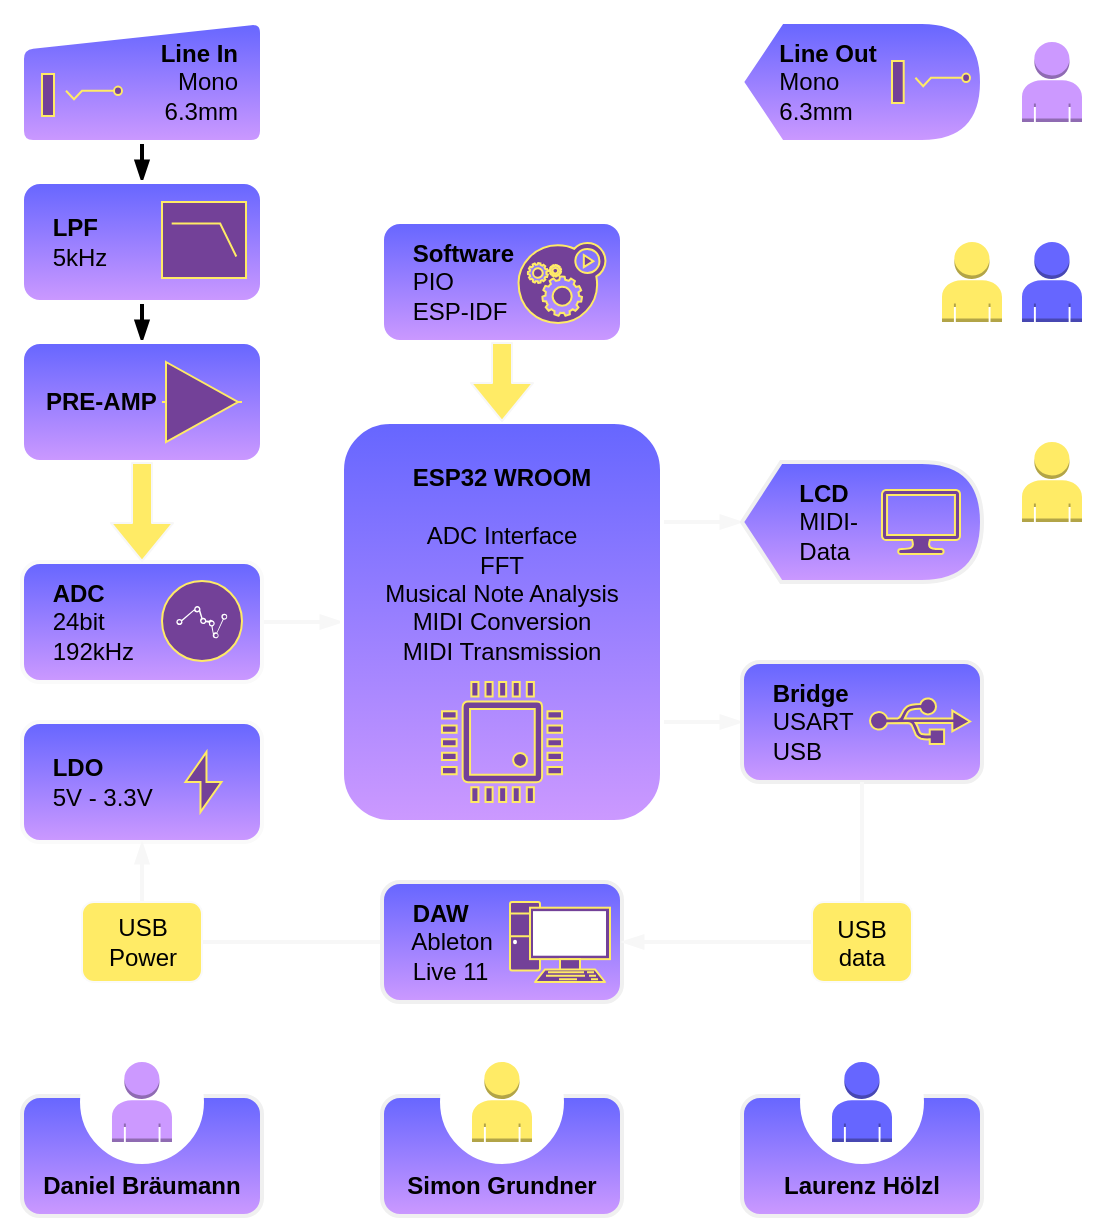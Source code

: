 <mxfile compressed="true" version="16.1.2" type="device"><diagram name="Page-1" id="90a13364-a465-7bf4-72fc-28e22215d7a0"><mxGraphModel dx="907" dy="843" grid="1" gridSize="10" guides="1" tooltips="1" connect="1" arrows="1" fold="1" page="1" pageScale="1.5" pageWidth="827" pageHeight="1169" background="none" math="0" shadow="0"><root><mxCell id="0" style=";html=1;"/><mxCell id="1" style=";html=1;" parent="0"/><mxCell id="XrCChwSz2AS1Mx0FTjyG-165" style="edgeStyle=orthogonalEdgeStyle;rounded=1;orthogonalLoop=1;jettySize=auto;html=1;exitX=1;exitY=0.5;exitDx=0;exitDy=0;entryX=0;entryY=0.5;entryDx=0;entryDy=0;strokeColor=#F7F7F7;strokeWidth=2;fontColor=default;endArrow=blockThin;endFill=1;fillColor=#CC99FF;" parent="1" source="XrCChwSz2AS1Mx0FTjyG-34" target="XrCChwSz2AS1Mx0FTjyG-2" edge="1"><mxGeometry relative="1" as="geometry"/></mxCell><mxCell id="XrCChwSz2AS1Mx0FTjyG-34" value="&amp;nbsp; &amp;nbsp; &lt;b&gt;ADC&lt;br&gt;&lt;/b&gt;&lt;span style=&quot;background-color: initial;&quot;&gt;&amp;nbsp; &amp;nbsp; 24bit&lt;br&gt;&lt;/span&gt;&lt;b&gt;&amp;nbsp; &amp;nbsp; &lt;/b&gt;192kHz" style="rounded=1;whiteSpace=wrap;html=1;shadow=0;glass=0;sketch=0;strokeWidth=2;align=left;fillColor=#6666FF;gradientColor=#CC99FF;strokeColor=#FAFAFA;" parent="1" vertex="1"><mxGeometry x="430" y="550" width="120" height="60" as="geometry"/></mxCell><mxCell id="XrCChwSz2AS1Mx0FTjyG-75" style="edgeStyle=orthogonalEdgeStyle;rounded=1;orthogonalLoop=1;jettySize=auto;html=1;exitX=1;exitY=0.5;exitDx=0;exitDy=0;entryX=0;entryY=0.5;entryDx=0;entryDy=0;entryPerimeter=0;strokeWidth=2;endArrow=blockThin;endFill=1;strokeColor=#FFFFFF;" parent="1" source="XrCChwSz2AS1Mx0FTjyG-1" target="XrCChwSz2AS1Mx0FTjyG-60" edge="1"><mxGeometry relative="1" as="geometry"/></mxCell><mxCell id="XrCChwSz2AS1Mx0FTjyG-76" style="edgeStyle=orthogonalEdgeStyle;rounded=1;orthogonalLoop=1;jettySize=auto;html=1;strokeWidth=2;endArrow=blockThin;endFill=1;" parent="1" source="XrCChwSz2AS1Mx0FTjyG-1" target="XrCChwSz2AS1Mx0FTjyG-39" edge="1"><mxGeometry relative="1" as="geometry"/></mxCell><mxCell id="XrCChwSz2AS1Mx0FTjyG-1" value="&lt;b&gt;Line In&amp;nbsp; &amp;nbsp;&lt;br&gt;&lt;/b&gt;Mono&amp;nbsp; &amp;nbsp;&lt;br&gt;6.3mm&lt;b&gt;&amp;nbsp; &amp;nbsp;&lt;/b&gt;" style="html=1;strokeWidth=2;shape=manualInput;whiteSpace=wrap;rounded=1;size=13;arcSize=11;glass=0;sketch=0;align=right;gradientColor=#CC99FF;fillColor=#6666FF;strokeColor=#FFFFFF;" parent="1" vertex="1"><mxGeometry x="430" y="280" width="120" height="60" as="geometry"/></mxCell><mxCell id="XrCChwSz2AS1Mx0FTjyG-68" style="edgeStyle=orthogonalEdgeStyle;rounded=1;orthogonalLoop=1;jettySize=auto;html=1;exitX=1;exitY=0.25;exitDx=0;exitDy=0;entryX=0;entryY=0.5;entryDx=0;entryDy=0;entryPerimeter=0;strokeWidth=2;endArrow=blockThin;endFill=1;strokeColor=#F7F7F7;" parent="1" source="XrCChwSz2AS1Mx0FTjyG-2" target="XrCChwSz2AS1Mx0FTjyG-5" edge="1"><mxGeometry relative="1" as="geometry"/></mxCell><mxCell id="XrCChwSz2AS1Mx0FTjyG-79" style="edgeStyle=orthogonalEdgeStyle;rounded=1;orthogonalLoop=1;jettySize=auto;html=1;exitX=1;exitY=0.75;exitDx=0;exitDy=0;entryX=0;entryY=0.5;entryDx=0;entryDy=0;strokeWidth=2;endArrow=blockThin;endFill=1;strokeColor=#F7F7F7;" parent="1" source="XrCChwSz2AS1Mx0FTjyG-2" target="XrCChwSz2AS1Mx0FTjyG-55" edge="1"><mxGeometry relative="1" as="geometry"/></mxCell><mxCell id="XrCChwSz2AS1Mx0FTjyG-2" value="&lt;b&gt;&lt;br&gt;ESP32 WROOM&lt;/b&gt;&lt;br&gt;&lt;br&gt;ADC Interface&lt;br&gt;FFT&lt;br&gt;Musical Note Analysis&lt;br&gt;MIDI Conversion&lt;br&gt;MIDI Transmission" style="rounded=1;whiteSpace=wrap;html=1;glass=0;sketch=0;strokeWidth=2;verticalAlign=top;gradientColor=#CC99FF;fillColor=#6666FF;strokeColor=#FFFFFF;" parent="1" vertex="1"><mxGeometry x="590" y="480" width="160" height="200" as="geometry"/></mxCell><mxCell id="XrCChwSz2AS1Mx0FTjyG-5" value="&lt;span style=&quot;font-weight: bold; white-space: pre;&quot;&gt;&#9;&lt;/span&gt;&lt;b&gt;LCD&lt;/b&gt;&lt;br&gt;&lt;span style=&quot;font-weight: bold; white-space: pre;&quot;&gt;&#9;&lt;/span&gt;MIDI-&lt;br&gt;&lt;span style=&quot;white-space: pre;&quot;&gt;&#9;&lt;/span&gt;Data" style="shape=display;whiteSpace=wrap;html=1;rounded=0;glass=0;sketch=0;strokeWidth=2;align=left;size=0.163;gradientColor=#CC99FF;fillColor=#6666FF;strokeColor=#F0F0F0;" parent="1" vertex="1"><mxGeometry x="790" y="500" width="120" height="60" as="geometry"/></mxCell><mxCell id="XrCChwSz2AS1Mx0FTjyG-30" value="" style="aspect=fixed;perimeter=ellipsePerimeter;html=1;align=center;shadow=0;dashed=0;fontColor=#4277BB;labelBackgroundColor=#ffffff;fontSize=12;spacingTop=3;image;image=img/lib/ibm/analytics/data_repositories.svg;rounded=0;glass=0;sketch=0;strokeWidth=2;imageBackground=none;imageBorder=none;" parent="1" vertex="1"><mxGeometry x="500" y="559.5" width="40" height="40" as="geometry"/></mxCell><mxCell id="XrCChwSz2AS1Mx0FTjyG-36" value="" style="sketch=0;pointerEvents=1;shadow=0;dashed=0;html=1;labelPosition=center;verticalLabelPosition=bottom;verticalAlign=top;outlineConnect=0;align=center;shape=mxgraph.office.devices.lcd_monitor;rounded=0;glass=0;strokeWidth=1;fillColor=#734198;strokeColor=#FFEB66;" parent="1" vertex="1"><mxGeometry x="860" y="514" width="39" height="32" as="geometry"/></mxCell><mxCell id="XrCChwSz2AS1Mx0FTjyG-77" style="edgeStyle=orthogonalEdgeStyle;rounded=1;orthogonalLoop=1;jettySize=auto;html=1;strokeWidth=2;endArrow=blockThin;endFill=1;" parent="1" source="XrCChwSz2AS1Mx0FTjyG-39" target="XrCChwSz2AS1Mx0FTjyG-73" edge="1"><mxGeometry relative="1" as="geometry"/></mxCell><mxCell id="XrCChwSz2AS1Mx0FTjyG-39" value="&amp;nbsp; &amp;nbsp; &lt;b&gt;LPF&lt;br&gt;&amp;nbsp; &amp;nbsp; &lt;/b&gt;5kHz" style="rounded=1;whiteSpace=wrap;html=1;shadow=0;glass=0;sketch=0;strokeWidth=2;align=left;fillColor=#6666FF;gradientColor=#CC99FF;strokeColor=#FFFFFF;" parent="1" vertex="1"><mxGeometry x="430" y="360" width="120" height="60" as="geometry"/></mxCell><mxCell id="XrCChwSz2AS1Mx0FTjyG-15" value="" style="verticalLabelPosition=bottom;shadow=0;dashed=0;align=center;html=1;verticalAlign=top;shape=mxgraph.electrical.logic_gates.lowpass_filter;rounded=0;glass=0;sketch=0;strokeWidth=1;fillColor=#734198;strokeColor=#FFEB66;" parent="1" vertex="1"><mxGeometry x="500" y="370" width="42" height="38" as="geometry"/></mxCell><mxCell id="XrCChwSz2AS1Mx0FTjyG-46" value="" style="ellipse;whiteSpace=wrap;html=1;aspect=fixed;rounded=0;shadow=0;glass=0;sketch=0;strokeColor=#FFEB66;strokeWidth=1;fillColor=none;gradientColor=#CC99FF;" parent="1" vertex="1"><mxGeometry x="500" y="559.5" width="40" height="40" as="geometry"/></mxCell><mxCell id="XrCChwSz2AS1Mx0FTjyG-51" value="" style="pointerEvents=1;verticalLabelPosition=bottom;shadow=0;dashed=0;align=center;html=1;verticalAlign=top;shape=mxgraph.electrical.miscellaneous.2_conductor_jack;rounded=0;glass=0;sketch=0;strokeColor=#FFEB66;strokeWidth=1;fillColor=#734198;gradientColor=none;direction=east;" parent="1" vertex="1"><mxGeometry x="440" y="306" width="40" height="21" as="geometry"/></mxCell><mxCell id="XrCChwSz2AS1Mx0FTjyG-182" style="edgeStyle=orthogonalEdgeStyle;rounded=1;orthogonalLoop=1;jettySize=auto;html=1;exitX=0;exitY=0.5;exitDx=0;exitDy=0;strokeColor=#F7F7F7;strokeWidth=2;fontColor=default;endArrow=none;endFill=0;fillColor=#CC99FF;" parent="1" source="XrCChwSz2AS1Mx0FTjyG-53" target="XrCChwSz2AS1Mx0FTjyG-181" edge="1"><mxGeometry relative="1" as="geometry"><mxPoint x="540" y="760" as="targetPoint"/></mxGeometry></mxCell><mxCell id="XrCChwSz2AS1Mx0FTjyG-53" value="&amp;nbsp; &amp;nbsp; &lt;b&gt;DAW&lt;/b&gt;&lt;br&gt;&amp;nbsp; &amp;nbsp; Ableton&lt;br&gt;&amp;nbsp; &amp;nbsp; Live 11" style="rounded=1;whiteSpace=wrap;html=1;shadow=0;glass=0;sketch=0;strokeColor=#F0F0F0;strokeWidth=2;fillColor=#6666FF;gradientColor=#CC99FF;align=left;" parent="1" vertex="1"><mxGeometry x="610" y="710" width="120" height="60" as="geometry"/></mxCell><mxCell id="XrCChwSz2AS1Mx0FTjyG-52" value="" style="fontColor=#0066CC;verticalAlign=top;verticalLabelPosition=bottom;labelPosition=center;align=center;html=1;outlineConnect=0;fillColor=#734198;strokeColor=#FFEB66;gradientColor=none;gradientDirection=north;strokeWidth=2;shape=mxgraph.networks.pc;rounded=1;shadow=0;glass=0;sketch=0;" parent="1" vertex="1"><mxGeometry x="674" y="720" width="50" height="40" as="geometry"/></mxCell><mxCell id="XrCChwSz2AS1Mx0FTjyG-54" value="" style="pointerEvents=1;shadow=0;dashed=0;html=1;strokeColor=#FFEB66;fillColor=#734198;labelPosition=center;verticalLabelPosition=bottom;verticalAlign=top;align=center;outlineConnect=0;shape=mxgraph.veeam.cpu;rounded=1;glass=0;sketch=0;strokeWidth=1;gradientColor=none;" parent="1" vertex="1"><mxGeometry x="640" y="610" width="60" height="60" as="geometry"/></mxCell><mxCell id="XrCChwSz2AS1Mx0FTjyG-55" value="&lt;b&gt;&amp;nbsp; &amp;nbsp; Bridge&lt;/b&gt;&lt;br&gt;&amp;nbsp; &amp;nbsp; USART&lt;br&gt;&amp;nbsp; &amp;nbsp; USB" style="rounded=1;whiteSpace=wrap;html=1;shadow=0;glass=0;sketch=0;strokeColor=#F0F0F0;strokeWidth=2;fillColor=#6666FF;gradientColor=#CC99FF;align=left;" parent="1" vertex="1"><mxGeometry x="790" y="600" width="120" height="60" as="geometry"/></mxCell><mxCell id="XrCChwSz2AS1Mx0FTjyG-60" value="&lt;div style=&quot;&quot;&gt;&lt;b style=&quot;background-color: initial;&quot;&gt;&amp;nbsp; &amp;nbsp; &amp;nbsp;Line Out&lt;/b&gt;&lt;/div&gt;&lt;div style=&quot;&quot;&gt;&lt;b style=&quot;font-weight: bold; background-color: initial;&quot;&gt;&amp;nbsp; &amp;nbsp; &amp;nbsp;&lt;/b&gt;&lt;span style=&quot;background-color: initial;&quot;&gt;Mono&lt;/span&gt;&lt;/div&gt;&lt;span style=&quot;background-color: initial;&quot;&gt;&lt;div style=&quot;&quot;&gt;&lt;span style=&quot;background-color: initial;&quot;&gt;&amp;nbsp; &amp;nbsp; &amp;nbsp;6.3mm&lt;/span&gt;&lt;/div&gt;&lt;/span&gt;" style="shape=display;whiteSpace=wrap;html=1;rounded=0;glass=0;sketch=0;strokeWidth=2;align=left;size=0.167;gradientColor=#CC99FF;fillColor=#6666FF;strokeColor=#FFFFFF;" parent="1" vertex="1"><mxGeometry x="790" y="280" width="120" height="60" as="geometry"/></mxCell><mxCell id="XrCChwSz2AS1Mx0FTjyG-61" value="" style="pointerEvents=1;verticalLabelPosition=bottom;shadow=0;dashed=0;align=center;html=1;verticalAlign=top;shape=mxgraph.electrical.miscellaneous.2_conductor_jack;rounded=0;glass=0;sketch=0;strokeColor=#FFEB66;strokeWidth=1;fillColor=#734198;gradientColor=none;" parent="1" vertex="1"><mxGeometry x="865" y="299.5" width="39" height="21" as="geometry"/></mxCell><mxCell id="XrCChwSz2AS1Mx0FTjyG-73" value="&lt;b&gt;&amp;nbsp; &amp;nbsp;PRE-AMP&lt;/b&gt;" style="rounded=1;whiteSpace=wrap;html=1;shadow=0;glass=0;sketch=0;strokeColor=#FFFFFF;strokeWidth=2;fillColor=#6666FF;gradientColor=#CC99FF;align=left;" parent="1" vertex="1"><mxGeometry x="430" y="440" width="120" height="60" as="geometry"/></mxCell><mxCell id="XrCChwSz2AS1Mx0FTjyG-19" value="" style="verticalLabelPosition=bottom;shadow=0;dashed=0;align=center;html=1;verticalAlign=top;shape=mxgraph.electrical.abstract.amplifier;rounded=0;glass=0;sketch=0;strokeWidth=1;fillColor=#734198;strokeColor=#FFEB66;" parent="1" vertex="1"><mxGeometry x="500" y="450" width="40" height="40" as="geometry"/></mxCell><mxCell id="XrCChwSz2AS1Mx0FTjyG-81" value="" style="endArrow=none;dashed=1;html=1;strokeWidth=2;rounded=1;strokeColor=#FFFFFF;" parent="1" edge="1"><mxGeometry width="50" height="50" relative="1" as="geometry"><mxPoint x="710" y="270" as="sourcePoint"/><mxPoint x="710" y="270" as="targetPoint"/><Array as="points"><mxPoint x="420" y="270"/><mxPoint x="420" y="429"/><mxPoint x="420" y="510"/><mxPoint x="560" y="510"/><mxPoint x="560" y="350"/><mxPoint x="920" y="350"/><mxPoint x="920" y="340"/><mxPoint x="970" y="340"/><mxPoint x="970" y="280"/><mxPoint x="920" y="280"/><mxPoint x="920" y="270"/></Array></mxGeometry></mxCell><mxCell id="XrCChwSz2AS1Mx0FTjyG-85" value="" style="endArrow=none;dashed=1;html=1;rounded=1;strokeWidth=2;strokeColor=#FFFFFF;" parent="1" edge="1"><mxGeometry y="-20" width="50" height="50" relative="1" as="geometry"><mxPoint x="420" y="570" as="sourcePoint"/><mxPoint x="420" y="570" as="targetPoint"/><Array as="points"><mxPoint x="420" y="620"/><mxPoint x="420" y="700"/><mxPoint x="420" y="780"/><mxPoint x="590" y="780"/><mxPoint x="920" y="780"/><mxPoint x="920" y="540"/><mxPoint x="970" y="540"/><mxPoint x="970" y="480"/><mxPoint x="920" y="480"/><mxPoint x="920" y="470"/><mxPoint x="580" y="470"/><mxPoint x="580" y="540"/><mxPoint x="420" y="540"/></Array><mxPoint as="offset"/></mxGeometry></mxCell><mxCell id="XrCChwSz2AS1Mx0FTjyG-90" value="&lt;b&gt;&amp;nbsp; &amp;nbsp; Software&lt;br&gt;&amp;nbsp; &amp;nbsp; &lt;/b&gt;PIO&lt;br&gt;&amp;nbsp; &amp;nbsp; ESP-IDF" style="rounded=1;whiteSpace=wrap;html=1;shadow=0;glass=0;sketch=0;strokeColor=#FFFFFF;strokeWidth=2;fillColor=#6666FF;gradientColor=#CC99FF;align=left;" parent="1" vertex="1"><mxGeometry x="610" y="380" width="120" height="60" as="geometry"/></mxCell><mxCell id="XrCChwSz2AS1Mx0FTjyG-89" value="" style="sketch=0;html=1;aspect=fixed;strokeColor=#FFEB66;shadow=0;align=center;verticalAlign=top;fillColor=#734198;shape=mxgraph.gcp2.gear_load;rounded=1;glass=0;strokeWidth=1;" parent="1" vertex="1"><mxGeometry x="678.26" y="390.5" width="43.48" height="40" as="geometry"/></mxCell><mxCell id="XrCChwSz2AS1Mx0FTjyG-101" value="" style="outlineConnect=0;dashed=0;verticalLabelPosition=bottom;verticalAlign=top;align=center;html=1;shape=mxgraph.aws3.user;fillColor=#6666FF;rounded=1;shadow=0;glass=0;sketch=0;strokeColor=none;strokeWidth=2;" parent="1" vertex="1"><mxGeometry x="930" y="390" width="30" height="40" as="geometry"/></mxCell><mxCell id="XrCChwSz2AS1Mx0FTjyG-102" value="" style="outlineConnect=0;dashed=0;verticalLabelPosition=bottom;verticalAlign=top;align=center;html=1;shape=mxgraph.aws3.user;fillColor=#CC99FF;rounded=1;shadow=0;glass=0;sketch=0;strokeColor=none;strokeWidth=2;" parent="1" vertex="1"><mxGeometry x="930" y="290" width="30" height="40" as="geometry"/></mxCell><mxCell id="XrCChwSz2AS1Mx0FTjyG-103" value="" style="outlineConnect=0;dashed=0;verticalLabelPosition=bottom;verticalAlign=top;align=center;html=1;shape=mxgraph.aws3.user;fillColor=#FFEB66;rounded=1;shadow=0;glass=0;sketch=0;strokeColor=none;strokeWidth=2;" parent="1" vertex="1"><mxGeometry x="930" y="490" width="30" height="40" as="geometry"/></mxCell><mxCell id="XrCChwSz2AS1Mx0FTjyG-107" value="" style="outlineConnect=0;dashed=0;verticalLabelPosition=bottom;verticalAlign=top;align=center;html=1;shape=mxgraph.aws3.user;fillColor=#FFEB66;rounded=1;shadow=0;glass=0;sketch=0;strokeColor=none;strokeWidth=2;" parent="1" vertex="1"><mxGeometry x="890" y="390" width="30" height="40" as="geometry"/></mxCell><mxCell id="XrCChwSz2AS1Mx0FTjyG-115" value="&lt;b&gt;&amp;nbsp; &amp;nbsp; LDO&lt;br&gt;&lt;/b&gt;&amp;nbsp; &amp;nbsp; 5V - 3.3V" style="rounded=1;whiteSpace=wrap;html=1;shadow=0;glass=0;sketch=0;strokeColor=#FAFAFA;strokeWidth=2;fillColor=#6666FF;gradientColor=#CC99FF;align=left;" parent="1" vertex="1"><mxGeometry x="430" y="630" width="120" height="60" as="geometry"/></mxCell><mxCell id="XrCChwSz2AS1Mx0FTjyG-139" value="" style="html=1;verticalLabelPosition=bottom;align=center;labelBackgroundColor=#ffffff;verticalAlign=top;strokeWidth=1;strokeColor=#FFEB66;shadow=0;dashed=0;shape=mxgraph.ios7.icons.flash;rounded=1;glass=0;sketch=0;fontColor=#FFEB66;fillColor=#734198;gradientColor=none;" parent="1" vertex="1"><mxGeometry x="511.74" y="645" width="18" height="30" as="geometry"/></mxCell><mxCell id="XrCChwSz2AS1Mx0FTjyG-141" value="" style="sketch=0;aspect=fixed;pointerEvents=1;shadow=0;dashed=0;html=1;strokeColor=#FFEB66;labelPosition=center;verticalLabelPosition=bottom;verticalAlign=top;align=center;fillColor=#734198;shape=mxgraph.mscae.enterprise.usb;rounded=1;glass=0;labelBorderColor=default;strokeWidth=1;fontColor=#FFEB66;" parent="1" vertex="1"><mxGeometry x="854" y="618" width="50" height="23" as="geometry"/></mxCell><mxCell id="XrCChwSz2AS1Mx0FTjyG-161" value="" style="endArrow=none;dashed=1;html=1;rounded=1;strokeColor=#FFFFFF;strokeWidth=2;fontColor=default;fillColor=#CC99FF;" parent="1" edge="1"><mxGeometry width="50" height="50" relative="1" as="geometry"><mxPoint x="970" y="410" as="sourcePoint"/><mxPoint x="970" y="410" as="targetPoint"/><Array as="points"><mxPoint x="970" y="440"/><mxPoint x="740" y="440"/><mxPoint x="740" y="450"/><mxPoint x="600" y="450"/><mxPoint x="600" y="370"/><mxPoint x="740" y="370"/><mxPoint x="740" y="380"/><mxPoint x="970" y="380"/></Array></mxGeometry></mxCell><mxCell id="XrCChwSz2AS1Mx0FTjyG-159" style="edgeStyle=orthogonalEdgeStyle;rounded=1;orthogonalLoop=1;jettySize=auto;html=1;exitX=0.5;exitY=1;exitDx=0;exitDy=0;entryX=0.5;entryY=0;entryDx=0;entryDy=0;strokeColor=#F7F7F7;strokeWidth=1;fontColor=default;endArrow=blockThin;endFill=1;fillColor=#FFEB66;shape=flexArrow;" parent="1" source="XrCChwSz2AS1Mx0FTjyG-90" target="XrCChwSz2AS1Mx0FTjyG-2" edge="1"><mxGeometry relative="1" as="geometry"/></mxCell><mxCell id="XrCChwSz2AS1Mx0FTjyG-167" style="edgeStyle=orthogonalEdgeStyle;rounded=1;orthogonalLoop=1;jettySize=auto;html=1;entryX=0.5;entryY=0;entryDx=0;entryDy=0;strokeColor=#F7F7F7;strokeWidth=1;fontColor=default;endArrow=blockThin;endFill=1;fillColor=#FFEB66;shape=flexArrow;" parent="1" source="XrCChwSz2AS1Mx0FTjyG-73" target="XrCChwSz2AS1Mx0FTjyG-34" edge="1"><mxGeometry relative="1" as="geometry"/></mxCell><mxCell id="XrCChwSz2AS1Mx0FTjyG-185" style="edgeStyle=orthogonalEdgeStyle;rounded=1;orthogonalLoop=1;jettySize=auto;html=1;entryX=1;entryY=0.5;entryDx=0;entryDy=0;strokeColor=#F7F7F7;strokeWidth=2;fontColor=default;endArrow=blockThin;endFill=1;fillColor=#CC99FF;" parent="1" source="XrCChwSz2AS1Mx0FTjyG-173" target="XrCChwSz2AS1Mx0FTjyG-53" edge="1"><mxGeometry relative="1" as="geometry"/></mxCell><mxCell id="XrCChwSz2AS1Mx0FTjyG-173" value="USB&#10;data" style="text;align=center;verticalAlign=middle;resizable=0;points=[];autosize=1;strokeColor=#FAFAFA;fillColor=#FFEB66;fontColor=default;rounded=1;" parent="1" vertex="1"><mxGeometry x="825" y="720" width="50" height="40" as="geometry"/></mxCell><mxCell id="XrCChwSz2AS1Mx0FTjyG-174" value="" style="edgeStyle=orthogonalEdgeStyle;rounded=1;orthogonalLoop=1;jettySize=auto;html=1;exitX=0.5;exitY=1;exitDx=0;exitDy=0;entryX=0.5;entryY=0;entryDx=0;entryDy=0;strokeColor=#F7F7F7;strokeWidth=2;fontColor=default;endArrow=none;endFill=1;fillColor=#CC99FF;" parent="1" source="XrCChwSz2AS1Mx0FTjyG-55" target="XrCChwSz2AS1Mx0FTjyG-173" edge="1"><mxGeometry relative="1" as="geometry"><mxPoint x="850" y="660" as="sourcePoint"/><mxPoint x="850" y="740" as="targetPoint"/></mxGeometry></mxCell><mxCell id="XrCChwSz2AS1Mx0FTjyG-183" style="edgeStyle=orthogonalEdgeStyle;rounded=1;orthogonalLoop=1;jettySize=auto;html=1;strokeColor=#F7F7F7;strokeWidth=2;fontColor=default;endArrow=blockThin;endFill=1;fillColor=#CC99FF;" parent="1" source="XrCChwSz2AS1Mx0FTjyG-181" target="XrCChwSz2AS1Mx0FTjyG-115" edge="1"><mxGeometry relative="1" as="geometry"/></mxCell><mxCell id="XrCChwSz2AS1Mx0FTjyG-181" value="USB&lt;br&gt;Power&lt;br&gt;" style="text;html=1;align=center;verticalAlign=middle;resizable=0;points=[];autosize=1;strokeColor=#FAFAFA;fillColor=#FFEB66;fontColor=default;rounded=1;" parent="1" vertex="1"><mxGeometry x="459.995" y="720" width="60" height="40" as="geometry"/></mxCell><mxCell id="MDvXdJBfjP7d_QoBeSWp-39" value="&lt;b&gt;&lt;br&gt;&lt;br&gt;Daniel Bräumann&lt;/b&gt;" style="rounded=1;whiteSpace=wrap;html=1;shadow=0;strokeColor=#F0F0F0;strokeWidth=2;fillColor=#CC99FF;gradientColor=#6666FF;gradientDirection=north;" parent="1" vertex="1"><mxGeometry x="430" y="817" width="120" height="60" as="geometry"/></mxCell><mxCell id="MDvXdJBfjP7d_QoBeSWp-40" value="&lt;b&gt;&lt;br&gt;&lt;br&gt;Simon Grundner&lt;/b&gt;" style="rounded=1;whiteSpace=wrap;html=1;shadow=0;strokeColor=#F0F0F0;strokeWidth=2;fillColor=#CC99FF;gradientColor=#6666FF;gradientDirection=north;" parent="1" vertex="1"><mxGeometry x="610" y="817" width="120" height="60" as="geometry"/></mxCell><mxCell id="MDvXdJBfjP7d_QoBeSWp-41" value="&lt;b&gt;&lt;br&gt;&lt;br&gt;Laurenz Hölzl&lt;/b&gt;" style="rounded=1;whiteSpace=wrap;html=1;shadow=0;strokeColor=#F0F0F0;strokeWidth=2;fillColor=#CC99FF;gradientColor=#6666FF;gradientDirection=north;" parent="1" vertex="1"><mxGeometry x="790" y="817" width="120" height="60" as="geometry"/></mxCell><mxCell id="MDvXdJBfjP7d_QoBeSWp-46" value="" style="ellipse;whiteSpace=wrap;html=1;rounded=1;shadow=0;sketch=0;strokeColor=#FFFFFF;strokeWidth=2;fillColor=default;gradientColor=none;gradientDirection=south;" parent="1" vertex="1"><mxGeometry x="460" y="790" width="60" height="60" as="geometry"/></mxCell><mxCell id="MDvXdJBfjP7d_QoBeSWp-44" value="" style="outlineConnect=0;dashed=0;verticalLabelPosition=bottom;verticalAlign=top;align=center;html=1;shape=mxgraph.aws3.user;fillColor=#CC99FF;rounded=1;shadow=0;glass=0;sketch=0;strokeColor=none;strokeWidth=2;" parent="1" vertex="1"><mxGeometry x="474.99" y="800" width="30" height="40" as="geometry"/></mxCell><mxCell id="MDvXdJBfjP7d_QoBeSWp-47" value="" style="ellipse;whiteSpace=wrap;html=1;rounded=1;shadow=0;sketch=0;strokeColor=#FFFFFF;strokeWidth=2;fillColor=default;gradientColor=none;gradientDirection=south;" parent="1" vertex="1"><mxGeometry x="640" y="790" width="60" height="60" as="geometry"/></mxCell><mxCell id="MDvXdJBfjP7d_QoBeSWp-48" value="" style="ellipse;whiteSpace=wrap;html=1;rounded=1;shadow=0;sketch=0;strokeColor=#FFFFFF;strokeWidth=2;fillColor=default;gradientColor=none;gradientDirection=south;" parent="1" vertex="1"><mxGeometry x="820" y="790" width="60" height="60" as="geometry"/></mxCell><mxCell id="MDvXdJBfjP7d_QoBeSWp-42" value="" style="outlineConnect=0;dashed=0;verticalLabelPosition=bottom;verticalAlign=top;align=center;html=1;shape=mxgraph.aws3.user;fillColor=#FFEB66;rounded=1;shadow=0;glass=0;sketch=0;strokeColor=none;strokeWidth=2;" parent="1" vertex="1"><mxGeometry x="655" y="800" width="30" height="40" as="geometry"/></mxCell><mxCell id="MDvXdJBfjP7d_QoBeSWp-43" value="" style="outlineConnect=0;dashed=0;verticalLabelPosition=bottom;verticalAlign=top;align=center;html=1;shape=mxgraph.aws3.user;fillColor=#6666FF;rounded=1;shadow=0;glass=0;sketch=0;strokeColor=none;strokeWidth=2;" parent="1" vertex="1"><mxGeometry x="835" y="800" width="30" height="40" as="geometry"/></mxCell></root></mxGraphModel></diagram></mxfile>